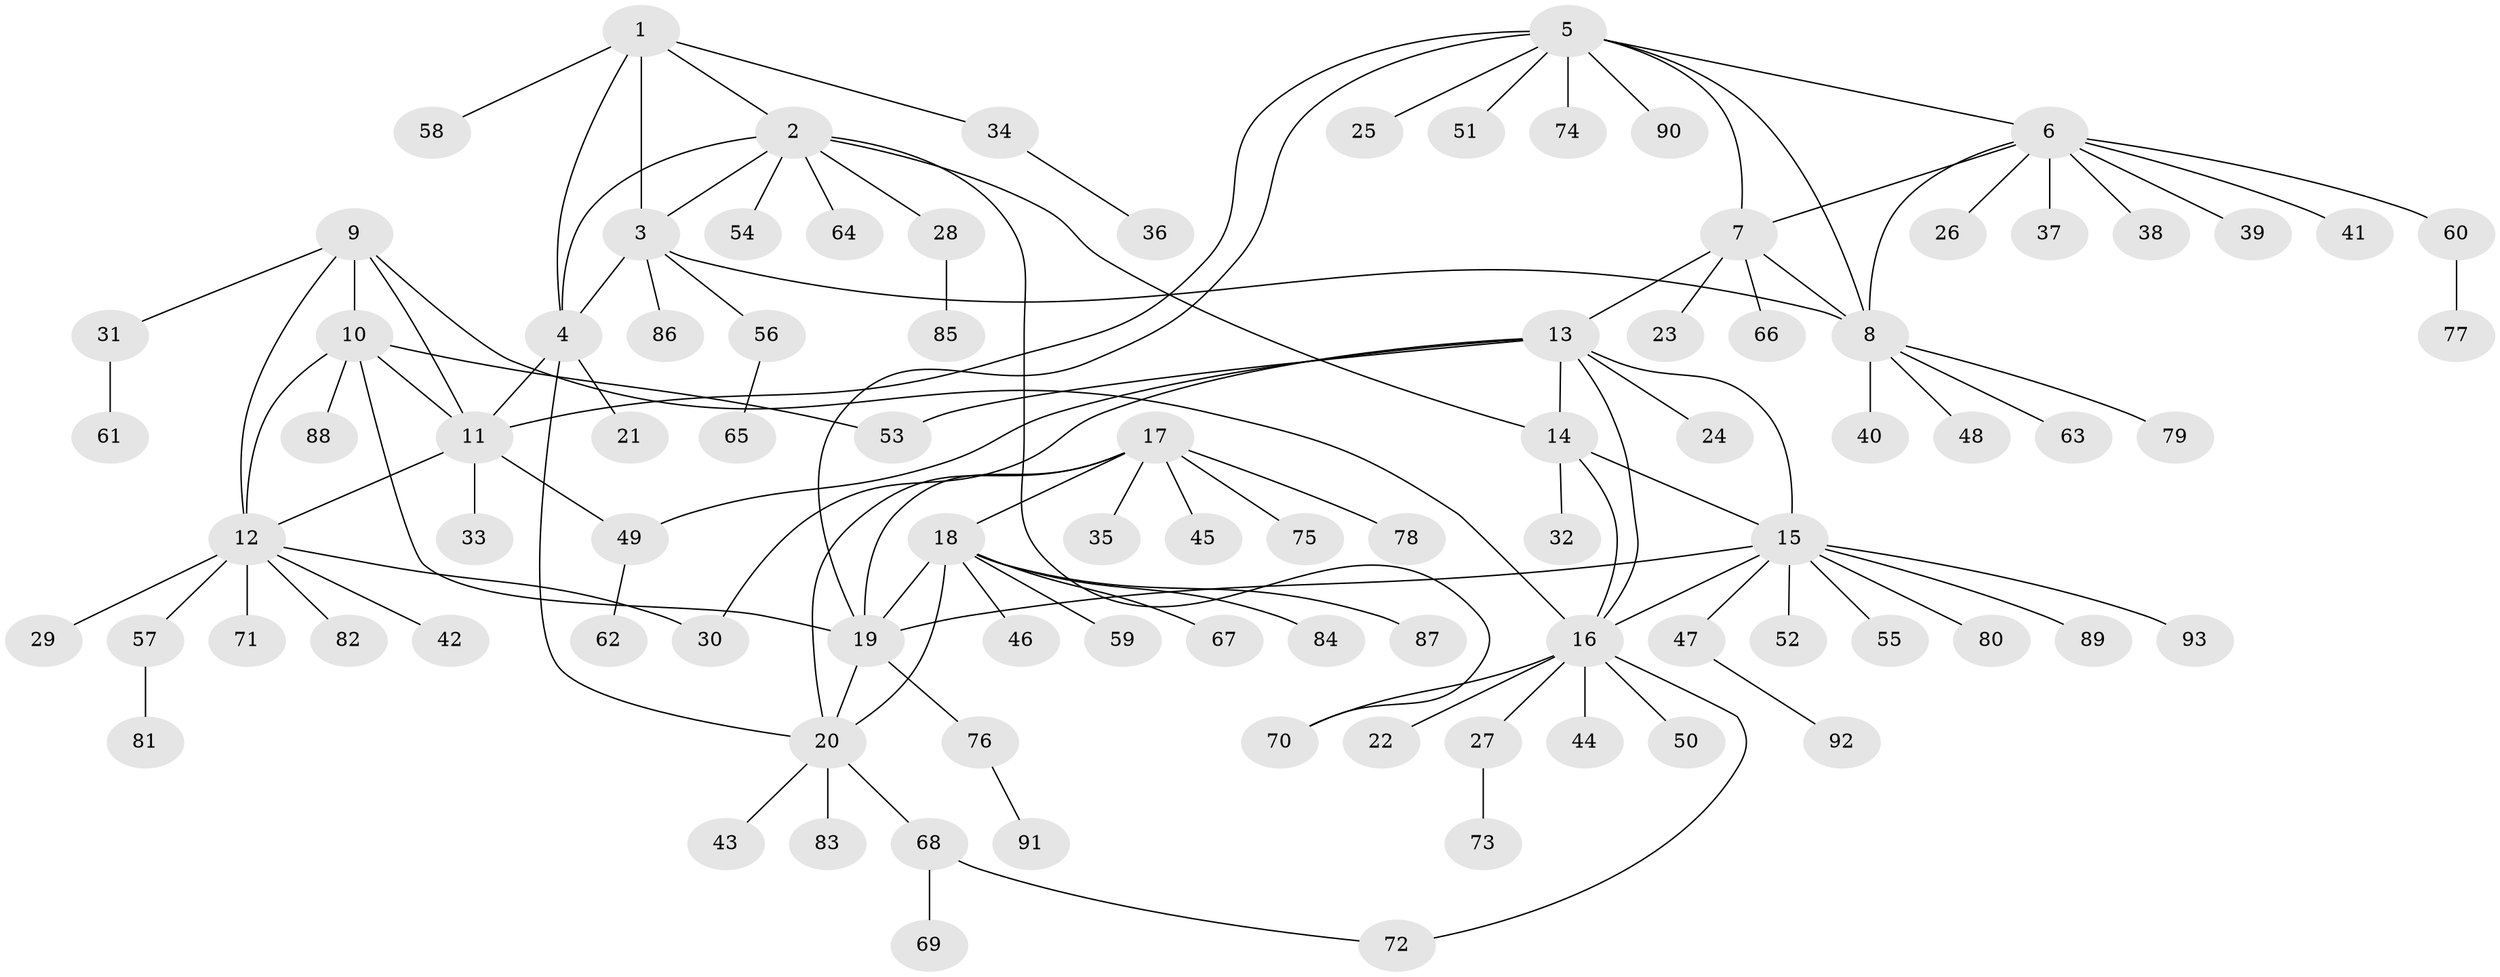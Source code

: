 // coarse degree distribution, {5: 0.04411764705882353, 8: 0.08823529411764706, 11: 0.014705882352941176, 7: 0.058823529411764705, 4: 0.014705882352941176, 9: 0.014705882352941176, 6: 0.014705882352941176, 1: 0.6911764705882353, 2: 0.029411764705882353, 3: 0.029411764705882353}
// Generated by graph-tools (version 1.1) at 2025/24/03/03/25 07:24:17]
// undirected, 93 vertices, 118 edges
graph export_dot {
graph [start="1"]
  node [color=gray90,style=filled];
  1;
  2;
  3;
  4;
  5;
  6;
  7;
  8;
  9;
  10;
  11;
  12;
  13;
  14;
  15;
  16;
  17;
  18;
  19;
  20;
  21;
  22;
  23;
  24;
  25;
  26;
  27;
  28;
  29;
  30;
  31;
  32;
  33;
  34;
  35;
  36;
  37;
  38;
  39;
  40;
  41;
  42;
  43;
  44;
  45;
  46;
  47;
  48;
  49;
  50;
  51;
  52;
  53;
  54;
  55;
  56;
  57;
  58;
  59;
  60;
  61;
  62;
  63;
  64;
  65;
  66;
  67;
  68;
  69;
  70;
  71;
  72;
  73;
  74;
  75;
  76;
  77;
  78;
  79;
  80;
  81;
  82;
  83;
  84;
  85;
  86;
  87;
  88;
  89;
  90;
  91;
  92;
  93;
  1 -- 2;
  1 -- 3;
  1 -- 4;
  1 -- 34;
  1 -- 58;
  2 -- 3;
  2 -- 4;
  2 -- 14;
  2 -- 28;
  2 -- 54;
  2 -- 64;
  2 -- 70;
  3 -- 4;
  3 -- 8;
  3 -- 56;
  3 -- 86;
  4 -- 11;
  4 -- 20;
  4 -- 21;
  5 -- 6;
  5 -- 7;
  5 -- 8;
  5 -- 11;
  5 -- 19;
  5 -- 25;
  5 -- 51;
  5 -- 74;
  5 -- 90;
  6 -- 7;
  6 -- 8;
  6 -- 26;
  6 -- 37;
  6 -- 38;
  6 -- 39;
  6 -- 41;
  6 -- 60;
  7 -- 8;
  7 -- 13;
  7 -- 23;
  7 -- 66;
  8 -- 40;
  8 -- 48;
  8 -- 63;
  8 -- 79;
  9 -- 10;
  9 -- 11;
  9 -- 12;
  9 -- 16;
  9 -- 31;
  10 -- 11;
  10 -- 12;
  10 -- 19;
  10 -- 53;
  10 -- 88;
  11 -- 12;
  11 -- 33;
  11 -- 49;
  12 -- 29;
  12 -- 30;
  12 -- 42;
  12 -- 57;
  12 -- 71;
  12 -- 82;
  13 -- 14;
  13 -- 15;
  13 -- 16;
  13 -- 24;
  13 -- 30;
  13 -- 49;
  13 -- 53;
  14 -- 15;
  14 -- 16;
  14 -- 32;
  15 -- 16;
  15 -- 19;
  15 -- 47;
  15 -- 52;
  15 -- 55;
  15 -- 80;
  15 -- 89;
  15 -- 93;
  16 -- 22;
  16 -- 27;
  16 -- 44;
  16 -- 50;
  16 -- 70;
  16 -- 72;
  17 -- 18;
  17 -- 19;
  17 -- 20;
  17 -- 35;
  17 -- 45;
  17 -- 75;
  17 -- 78;
  18 -- 19;
  18 -- 20;
  18 -- 46;
  18 -- 59;
  18 -- 67;
  18 -- 84;
  18 -- 87;
  19 -- 20;
  19 -- 76;
  20 -- 43;
  20 -- 68;
  20 -- 83;
  27 -- 73;
  28 -- 85;
  31 -- 61;
  34 -- 36;
  47 -- 92;
  49 -- 62;
  56 -- 65;
  57 -- 81;
  60 -- 77;
  68 -- 69;
  68 -- 72;
  76 -- 91;
}
